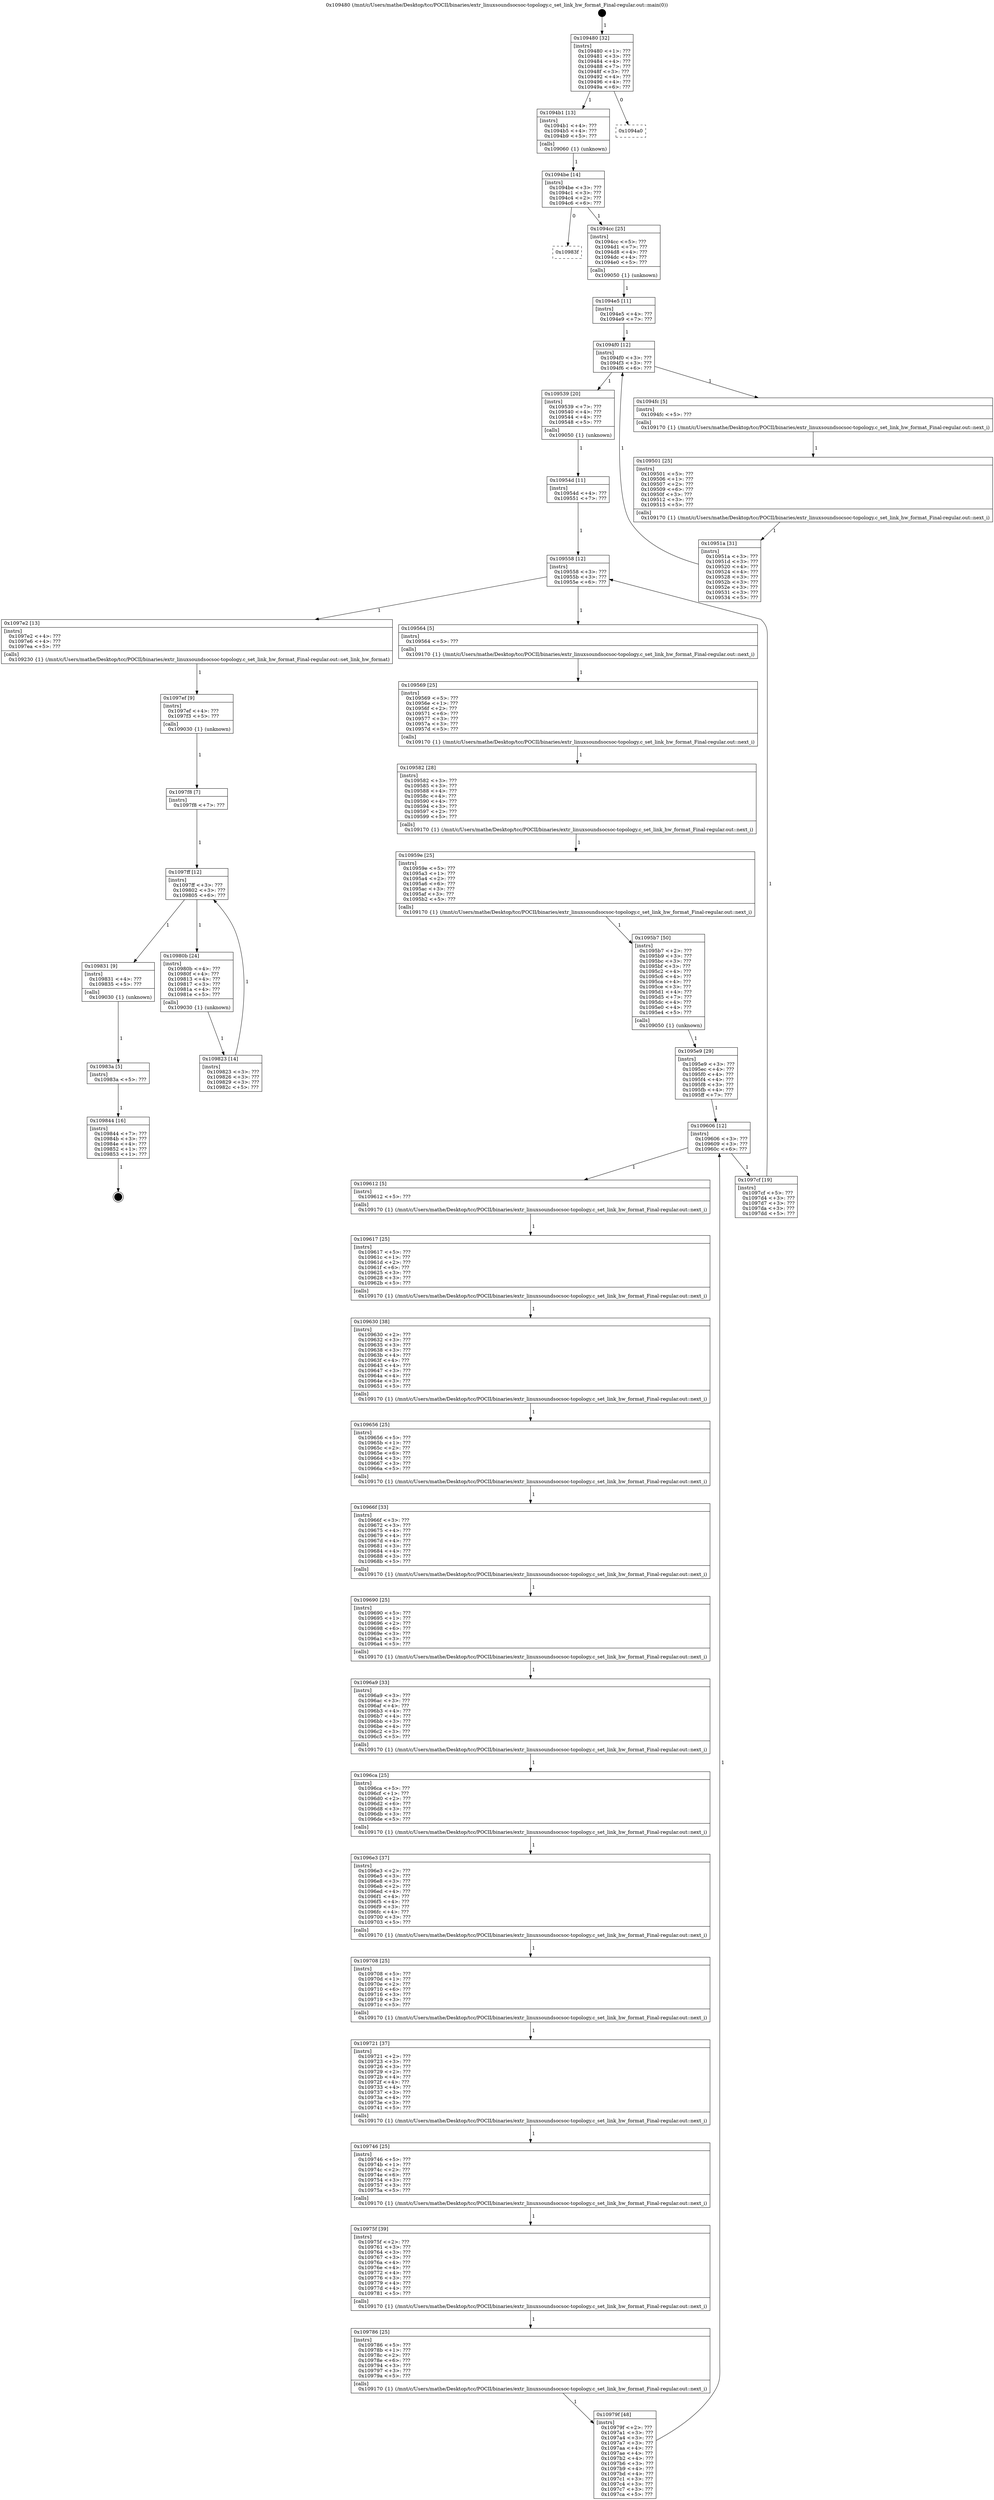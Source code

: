 digraph "0x109480" {
  label = "0x109480 (/mnt/c/Users/mathe/Desktop/tcc/POCII/binaries/extr_linuxsoundsocsoc-topology.c_set_link_hw_format_Final-regular.out::main(0))"
  labelloc = "t"
  node[shape=record]

  Entry [label="",width=0.3,height=0.3,shape=circle,fillcolor=black,style=filled]
  "0x109480" [label="{
     0x109480 [32]\l
     | [instrs]\l
     &nbsp;&nbsp;0x109480 \<+1\>: ???\l
     &nbsp;&nbsp;0x109481 \<+3\>: ???\l
     &nbsp;&nbsp;0x109484 \<+4\>: ???\l
     &nbsp;&nbsp;0x109488 \<+7\>: ???\l
     &nbsp;&nbsp;0x10948f \<+3\>: ???\l
     &nbsp;&nbsp;0x109492 \<+4\>: ???\l
     &nbsp;&nbsp;0x109496 \<+4\>: ???\l
     &nbsp;&nbsp;0x10949a \<+6\>: ???\l
  }"]
  "0x1094b1" [label="{
     0x1094b1 [13]\l
     | [instrs]\l
     &nbsp;&nbsp;0x1094b1 \<+4\>: ???\l
     &nbsp;&nbsp;0x1094b5 \<+4\>: ???\l
     &nbsp;&nbsp;0x1094b9 \<+5\>: ???\l
     | [calls]\l
     &nbsp;&nbsp;0x109060 \{1\} (unknown)\l
  }"]
  "0x1094a0" [label="{
     0x1094a0\l
  }", style=dashed]
  "0x1094be" [label="{
     0x1094be [14]\l
     | [instrs]\l
     &nbsp;&nbsp;0x1094be \<+3\>: ???\l
     &nbsp;&nbsp;0x1094c1 \<+3\>: ???\l
     &nbsp;&nbsp;0x1094c4 \<+2\>: ???\l
     &nbsp;&nbsp;0x1094c6 \<+6\>: ???\l
  }"]
  "0x10983f" [label="{
     0x10983f\l
  }", style=dashed]
  "0x1094cc" [label="{
     0x1094cc [25]\l
     | [instrs]\l
     &nbsp;&nbsp;0x1094cc \<+5\>: ???\l
     &nbsp;&nbsp;0x1094d1 \<+7\>: ???\l
     &nbsp;&nbsp;0x1094d8 \<+4\>: ???\l
     &nbsp;&nbsp;0x1094dc \<+4\>: ???\l
     &nbsp;&nbsp;0x1094e0 \<+5\>: ???\l
     | [calls]\l
     &nbsp;&nbsp;0x109050 \{1\} (unknown)\l
  }"]
  Exit [label="",width=0.3,height=0.3,shape=circle,fillcolor=black,style=filled,peripheries=2]
  "0x1094f0" [label="{
     0x1094f0 [12]\l
     | [instrs]\l
     &nbsp;&nbsp;0x1094f0 \<+3\>: ???\l
     &nbsp;&nbsp;0x1094f3 \<+3\>: ???\l
     &nbsp;&nbsp;0x1094f6 \<+6\>: ???\l
  }"]
  "0x109539" [label="{
     0x109539 [20]\l
     | [instrs]\l
     &nbsp;&nbsp;0x109539 \<+7\>: ???\l
     &nbsp;&nbsp;0x109540 \<+4\>: ???\l
     &nbsp;&nbsp;0x109544 \<+4\>: ???\l
     &nbsp;&nbsp;0x109548 \<+5\>: ???\l
     | [calls]\l
     &nbsp;&nbsp;0x109050 \{1\} (unknown)\l
  }"]
  "0x1094fc" [label="{
     0x1094fc [5]\l
     | [instrs]\l
     &nbsp;&nbsp;0x1094fc \<+5\>: ???\l
     | [calls]\l
     &nbsp;&nbsp;0x109170 \{1\} (/mnt/c/Users/mathe/Desktop/tcc/POCII/binaries/extr_linuxsoundsocsoc-topology.c_set_link_hw_format_Final-regular.out::next_i)\l
  }"]
  "0x109501" [label="{
     0x109501 [25]\l
     | [instrs]\l
     &nbsp;&nbsp;0x109501 \<+5\>: ???\l
     &nbsp;&nbsp;0x109506 \<+1\>: ???\l
     &nbsp;&nbsp;0x109507 \<+2\>: ???\l
     &nbsp;&nbsp;0x109509 \<+6\>: ???\l
     &nbsp;&nbsp;0x10950f \<+3\>: ???\l
     &nbsp;&nbsp;0x109512 \<+3\>: ???\l
     &nbsp;&nbsp;0x109515 \<+5\>: ???\l
     | [calls]\l
     &nbsp;&nbsp;0x109170 \{1\} (/mnt/c/Users/mathe/Desktop/tcc/POCII/binaries/extr_linuxsoundsocsoc-topology.c_set_link_hw_format_Final-regular.out::next_i)\l
  }"]
  "0x10951a" [label="{
     0x10951a [31]\l
     | [instrs]\l
     &nbsp;&nbsp;0x10951a \<+3\>: ???\l
     &nbsp;&nbsp;0x10951d \<+3\>: ???\l
     &nbsp;&nbsp;0x109520 \<+4\>: ???\l
     &nbsp;&nbsp;0x109524 \<+4\>: ???\l
     &nbsp;&nbsp;0x109528 \<+3\>: ???\l
     &nbsp;&nbsp;0x10952b \<+3\>: ???\l
     &nbsp;&nbsp;0x10952e \<+3\>: ???\l
     &nbsp;&nbsp;0x109531 \<+3\>: ???\l
     &nbsp;&nbsp;0x109534 \<+5\>: ???\l
  }"]
  "0x1094e5" [label="{
     0x1094e5 [11]\l
     | [instrs]\l
     &nbsp;&nbsp;0x1094e5 \<+4\>: ???\l
     &nbsp;&nbsp;0x1094e9 \<+7\>: ???\l
  }"]
  "0x109558" [label="{
     0x109558 [12]\l
     | [instrs]\l
     &nbsp;&nbsp;0x109558 \<+3\>: ???\l
     &nbsp;&nbsp;0x10955b \<+3\>: ???\l
     &nbsp;&nbsp;0x10955e \<+6\>: ???\l
  }"]
  "0x1097e2" [label="{
     0x1097e2 [13]\l
     | [instrs]\l
     &nbsp;&nbsp;0x1097e2 \<+4\>: ???\l
     &nbsp;&nbsp;0x1097e6 \<+4\>: ???\l
     &nbsp;&nbsp;0x1097ea \<+5\>: ???\l
     | [calls]\l
     &nbsp;&nbsp;0x109230 \{1\} (/mnt/c/Users/mathe/Desktop/tcc/POCII/binaries/extr_linuxsoundsocsoc-topology.c_set_link_hw_format_Final-regular.out::set_link_hw_format)\l
  }"]
  "0x109564" [label="{
     0x109564 [5]\l
     | [instrs]\l
     &nbsp;&nbsp;0x109564 \<+5\>: ???\l
     | [calls]\l
     &nbsp;&nbsp;0x109170 \{1\} (/mnt/c/Users/mathe/Desktop/tcc/POCII/binaries/extr_linuxsoundsocsoc-topology.c_set_link_hw_format_Final-regular.out::next_i)\l
  }"]
  "0x109569" [label="{
     0x109569 [25]\l
     | [instrs]\l
     &nbsp;&nbsp;0x109569 \<+5\>: ???\l
     &nbsp;&nbsp;0x10956e \<+1\>: ???\l
     &nbsp;&nbsp;0x10956f \<+2\>: ???\l
     &nbsp;&nbsp;0x109571 \<+6\>: ???\l
     &nbsp;&nbsp;0x109577 \<+3\>: ???\l
     &nbsp;&nbsp;0x10957a \<+3\>: ???\l
     &nbsp;&nbsp;0x10957d \<+5\>: ???\l
     | [calls]\l
     &nbsp;&nbsp;0x109170 \{1\} (/mnt/c/Users/mathe/Desktop/tcc/POCII/binaries/extr_linuxsoundsocsoc-topology.c_set_link_hw_format_Final-regular.out::next_i)\l
  }"]
  "0x109582" [label="{
     0x109582 [28]\l
     | [instrs]\l
     &nbsp;&nbsp;0x109582 \<+3\>: ???\l
     &nbsp;&nbsp;0x109585 \<+3\>: ???\l
     &nbsp;&nbsp;0x109588 \<+4\>: ???\l
     &nbsp;&nbsp;0x10958c \<+4\>: ???\l
     &nbsp;&nbsp;0x109590 \<+4\>: ???\l
     &nbsp;&nbsp;0x109594 \<+3\>: ???\l
     &nbsp;&nbsp;0x109597 \<+2\>: ???\l
     &nbsp;&nbsp;0x109599 \<+5\>: ???\l
     | [calls]\l
     &nbsp;&nbsp;0x109170 \{1\} (/mnt/c/Users/mathe/Desktop/tcc/POCII/binaries/extr_linuxsoundsocsoc-topology.c_set_link_hw_format_Final-regular.out::next_i)\l
  }"]
  "0x10959e" [label="{
     0x10959e [25]\l
     | [instrs]\l
     &nbsp;&nbsp;0x10959e \<+5\>: ???\l
     &nbsp;&nbsp;0x1095a3 \<+1\>: ???\l
     &nbsp;&nbsp;0x1095a4 \<+2\>: ???\l
     &nbsp;&nbsp;0x1095a6 \<+6\>: ???\l
     &nbsp;&nbsp;0x1095ac \<+3\>: ???\l
     &nbsp;&nbsp;0x1095af \<+3\>: ???\l
     &nbsp;&nbsp;0x1095b2 \<+5\>: ???\l
     | [calls]\l
     &nbsp;&nbsp;0x109170 \{1\} (/mnt/c/Users/mathe/Desktop/tcc/POCII/binaries/extr_linuxsoundsocsoc-topology.c_set_link_hw_format_Final-regular.out::next_i)\l
  }"]
  "0x1095b7" [label="{
     0x1095b7 [50]\l
     | [instrs]\l
     &nbsp;&nbsp;0x1095b7 \<+2\>: ???\l
     &nbsp;&nbsp;0x1095b9 \<+3\>: ???\l
     &nbsp;&nbsp;0x1095bc \<+3\>: ???\l
     &nbsp;&nbsp;0x1095bf \<+3\>: ???\l
     &nbsp;&nbsp;0x1095c2 \<+4\>: ???\l
     &nbsp;&nbsp;0x1095c6 \<+4\>: ???\l
     &nbsp;&nbsp;0x1095ca \<+4\>: ???\l
     &nbsp;&nbsp;0x1095ce \<+3\>: ???\l
     &nbsp;&nbsp;0x1095d1 \<+4\>: ???\l
     &nbsp;&nbsp;0x1095d5 \<+7\>: ???\l
     &nbsp;&nbsp;0x1095dc \<+4\>: ???\l
     &nbsp;&nbsp;0x1095e0 \<+4\>: ???\l
     &nbsp;&nbsp;0x1095e4 \<+5\>: ???\l
     | [calls]\l
     &nbsp;&nbsp;0x109050 \{1\} (unknown)\l
  }"]
  "0x109606" [label="{
     0x109606 [12]\l
     | [instrs]\l
     &nbsp;&nbsp;0x109606 \<+3\>: ???\l
     &nbsp;&nbsp;0x109609 \<+3\>: ???\l
     &nbsp;&nbsp;0x10960c \<+6\>: ???\l
  }"]
  "0x1097cf" [label="{
     0x1097cf [19]\l
     | [instrs]\l
     &nbsp;&nbsp;0x1097cf \<+5\>: ???\l
     &nbsp;&nbsp;0x1097d4 \<+3\>: ???\l
     &nbsp;&nbsp;0x1097d7 \<+3\>: ???\l
     &nbsp;&nbsp;0x1097da \<+3\>: ???\l
     &nbsp;&nbsp;0x1097dd \<+5\>: ???\l
  }"]
  "0x109612" [label="{
     0x109612 [5]\l
     | [instrs]\l
     &nbsp;&nbsp;0x109612 \<+5\>: ???\l
     | [calls]\l
     &nbsp;&nbsp;0x109170 \{1\} (/mnt/c/Users/mathe/Desktop/tcc/POCII/binaries/extr_linuxsoundsocsoc-topology.c_set_link_hw_format_Final-regular.out::next_i)\l
  }"]
  "0x109617" [label="{
     0x109617 [25]\l
     | [instrs]\l
     &nbsp;&nbsp;0x109617 \<+5\>: ???\l
     &nbsp;&nbsp;0x10961c \<+1\>: ???\l
     &nbsp;&nbsp;0x10961d \<+2\>: ???\l
     &nbsp;&nbsp;0x10961f \<+6\>: ???\l
     &nbsp;&nbsp;0x109625 \<+3\>: ???\l
     &nbsp;&nbsp;0x109628 \<+3\>: ???\l
     &nbsp;&nbsp;0x10962b \<+5\>: ???\l
     | [calls]\l
     &nbsp;&nbsp;0x109170 \{1\} (/mnt/c/Users/mathe/Desktop/tcc/POCII/binaries/extr_linuxsoundsocsoc-topology.c_set_link_hw_format_Final-regular.out::next_i)\l
  }"]
  "0x109630" [label="{
     0x109630 [38]\l
     | [instrs]\l
     &nbsp;&nbsp;0x109630 \<+2\>: ???\l
     &nbsp;&nbsp;0x109632 \<+3\>: ???\l
     &nbsp;&nbsp;0x109635 \<+3\>: ???\l
     &nbsp;&nbsp;0x109638 \<+3\>: ???\l
     &nbsp;&nbsp;0x10963b \<+4\>: ???\l
     &nbsp;&nbsp;0x10963f \<+4\>: ???\l
     &nbsp;&nbsp;0x109643 \<+4\>: ???\l
     &nbsp;&nbsp;0x109647 \<+3\>: ???\l
     &nbsp;&nbsp;0x10964a \<+4\>: ???\l
     &nbsp;&nbsp;0x10964e \<+3\>: ???\l
     &nbsp;&nbsp;0x109651 \<+5\>: ???\l
     | [calls]\l
     &nbsp;&nbsp;0x109170 \{1\} (/mnt/c/Users/mathe/Desktop/tcc/POCII/binaries/extr_linuxsoundsocsoc-topology.c_set_link_hw_format_Final-regular.out::next_i)\l
  }"]
  "0x109656" [label="{
     0x109656 [25]\l
     | [instrs]\l
     &nbsp;&nbsp;0x109656 \<+5\>: ???\l
     &nbsp;&nbsp;0x10965b \<+1\>: ???\l
     &nbsp;&nbsp;0x10965c \<+2\>: ???\l
     &nbsp;&nbsp;0x10965e \<+6\>: ???\l
     &nbsp;&nbsp;0x109664 \<+3\>: ???\l
     &nbsp;&nbsp;0x109667 \<+3\>: ???\l
     &nbsp;&nbsp;0x10966a \<+5\>: ???\l
     | [calls]\l
     &nbsp;&nbsp;0x109170 \{1\} (/mnt/c/Users/mathe/Desktop/tcc/POCII/binaries/extr_linuxsoundsocsoc-topology.c_set_link_hw_format_Final-regular.out::next_i)\l
  }"]
  "0x10966f" [label="{
     0x10966f [33]\l
     | [instrs]\l
     &nbsp;&nbsp;0x10966f \<+3\>: ???\l
     &nbsp;&nbsp;0x109672 \<+3\>: ???\l
     &nbsp;&nbsp;0x109675 \<+4\>: ???\l
     &nbsp;&nbsp;0x109679 \<+4\>: ???\l
     &nbsp;&nbsp;0x10967d \<+4\>: ???\l
     &nbsp;&nbsp;0x109681 \<+3\>: ???\l
     &nbsp;&nbsp;0x109684 \<+4\>: ???\l
     &nbsp;&nbsp;0x109688 \<+3\>: ???\l
     &nbsp;&nbsp;0x10968b \<+5\>: ???\l
     | [calls]\l
     &nbsp;&nbsp;0x109170 \{1\} (/mnt/c/Users/mathe/Desktop/tcc/POCII/binaries/extr_linuxsoundsocsoc-topology.c_set_link_hw_format_Final-regular.out::next_i)\l
  }"]
  "0x109690" [label="{
     0x109690 [25]\l
     | [instrs]\l
     &nbsp;&nbsp;0x109690 \<+5\>: ???\l
     &nbsp;&nbsp;0x109695 \<+1\>: ???\l
     &nbsp;&nbsp;0x109696 \<+2\>: ???\l
     &nbsp;&nbsp;0x109698 \<+6\>: ???\l
     &nbsp;&nbsp;0x10969e \<+3\>: ???\l
     &nbsp;&nbsp;0x1096a1 \<+3\>: ???\l
     &nbsp;&nbsp;0x1096a4 \<+5\>: ???\l
     | [calls]\l
     &nbsp;&nbsp;0x109170 \{1\} (/mnt/c/Users/mathe/Desktop/tcc/POCII/binaries/extr_linuxsoundsocsoc-topology.c_set_link_hw_format_Final-regular.out::next_i)\l
  }"]
  "0x1096a9" [label="{
     0x1096a9 [33]\l
     | [instrs]\l
     &nbsp;&nbsp;0x1096a9 \<+3\>: ???\l
     &nbsp;&nbsp;0x1096ac \<+3\>: ???\l
     &nbsp;&nbsp;0x1096af \<+4\>: ???\l
     &nbsp;&nbsp;0x1096b3 \<+4\>: ???\l
     &nbsp;&nbsp;0x1096b7 \<+4\>: ???\l
     &nbsp;&nbsp;0x1096bb \<+3\>: ???\l
     &nbsp;&nbsp;0x1096be \<+4\>: ???\l
     &nbsp;&nbsp;0x1096c2 \<+3\>: ???\l
     &nbsp;&nbsp;0x1096c5 \<+5\>: ???\l
     | [calls]\l
     &nbsp;&nbsp;0x109170 \{1\} (/mnt/c/Users/mathe/Desktop/tcc/POCII/binaries/extr_linuxsoundsocsoc-topology.c_set_link_hw_format_Final-regular.out::next_i)\l
  }"]
  "0x1096ca" [label="{
     0x1096ca [25]\l
     | [instrs]\l
     &nbsp;&nbsp;0x1096ca \<+5\>: ???\l
     &nbsp;&nbsp;0x1096cf \<+1\>: ???\l
     &nbsp;&nbsp;0x1096d0 \<+2\>: ???\l
     &nbsp;&nbsp;0x1096d2 \<+6\>: ???\l
     &nbsp;&nbsp;0x1096d8 \<+3\>: ???\l
     &nbsp;&nbsp;0x1096db \<+3\>: ???\l
     &nbsp;&nbsp;0x1096de \<+5\>: ???\l
     | [calls]\l
     &nbsp;&nbsp;0x109170 \{1\} (/mnt/c/Users/mathe/Desktop/tcc/POCII/binaries/extr_linuxsoundsocsoc-topology.c_set_link_hw_format_Final-regular.out::next_i)\l
  }"]
  "0x1096e3" [label="{
     0x1096e3 [37]\l
     | [instrs]\l
     &nbsp;&nbsp;0x1096e3 \<+2\>: ???\l
     &nbsp;&nbsp;0x1096e5 \<+3\>: ???\l
     &nbsp;&nbsp;0x1096e8 \<+3\>: ???\l
     &nbsp;&nbsp;0x1096eb \<+2\>: ???\l
     &nbsp;&nbsp;0x1096ed \<+4\>: ???\l
     &nbsp;&nbsp;0x1096f1 \<+4\>: ???\l
     &nbsp;&nbsp;0x1096f5 \<+4\>: ???\l
     &nbsp;&nbsp;0x1096f9 \<+3\>: ???\l
     &nbsp;&nbsp;0x1096fc \<+4\>: ???\l
     &nbsp;&nbsp;0x109700 \<+3\>: ???\l
     &nbsp;&nbsp;0x109703 \<+5\>: ???\l
     | [calls]\l
     &nbsp;&nbsp;0x109170 \{1\} (/mnt/c/Users/mathe/Desktop/tcc/POCII/binaries/extr_linuxsoundsocsoc-topology.c_set_link_hw_format_Final-regular.out::next_i)\l
  }"]
  "0x109708" [label="{
     0x109708 [25]\l
     | [instrs]\l
     &nbsp;&nbsp;0x109708 \<+5\>: ???\l
     &nbsp;&nbsp;0x10970d \<+1\>: ???\l
     &nbsp;&nbsp;0x10970e \<+2\>: ???\l
     &nbsp;&nbsp;0x109710 \<+6\>: ???\l
     &nbsp;&nbsp;0x109716 \<+3\>: ???\l
     &nbsp;&nbsp;0x109719 \<+3\>: ???\l
     &nbsp;&nbsp;0x10971c \<+5\>: ???\l
     | [calls]\l
     &nbsp;&nbsp;0x109170 \{1\} (/mnt/c/Users/mathe/Desktop/tcc/POCII/binaries/extr_linuxsoundsocsoc-topology.c_set_link_hw_format_Final-regular.out::next_i)\l
  }"]
  "0x109721" [label="{
     0x109721 [37]\l
     | [instrs]\l
     &nbsp;&nbsp;0x109721 \<+2\>: ???\l
     &nbsp;&nbsp;0x109723 \<+3\>: ???\l
     &nbsp;&nbsp;0x109726 \<+3\>: ???\l
     &nbsp;&nbsp;0x109729 \<+2\>: ???\l
     &nbsp;&nbsp;0x10972b \<+4\>: ???\l
     &nbsp;&nbsp;0x10972f \<+4\>: ???\l
     &nbsp;&nbsp;0x109733 \<+4\>: ???\l
     &nbsp;&nbsp;0x109737 \<+3\>: ???\l
     &nbsp;&nbsp;0x10973a \<+4\>: ???\l
     &nbsp;&nbsp;0x10973e \<+3\>: ???\l
     &nbsp;&nbsp;0x109741 \<+5\>: ???\l
     | [calls]\l
     &nbsp;&nbsp;0x109170 \{1\} (/mnt/c/Users/mathe/Desktop/tcc/POCII/binaries/extr_linuxsoundsocsoc-topology.c_set_link_hw_format_Final-regular.out::next_i)\l
  }"]
  "0x109746" [label="{
     0x109746 [25]\l
     | [instrs]\l
     &nbsp;&nbsp;0x109746 \<+5\>: ???\l
     &nbsp;&nbsp;0x10974b \<+1\>: ???\l
     &nbsp;&nbsp;0x10974c \<+2\>: ???\l
     &nbsp;&nbsp;0x10974e \<+6\>: ???\l
     &nbsp;&nbsp;0x109754 \<+3\>: ???\l
     &nbsp;&nbsp;0x109757 \<+3\>: ???\l
     &nbsp;&nbsp;0x10975a \<+5\>: ???\l
     | [calls]\l
     &nbsp;&nbsp;0x109170 \{1\} (/mnt/c/Users/mathe/Desktop/tcc/POCII/binaries/extr_linuxsoundsocsoc-topology.c_set_link_hw_format_Final-regular.out::next_i)\l
  }"]
  "0x10975f" [label="{
     0x10975f [39]\l
     | [instrs]\l
     &nbsp;&nbsp;0x10975f \<+2\>: ???\l
     &nbsp;&nbsp;0x109761 \<+3\>: ???\l
     &nbsp;&nbsp;0x109764 \<+3\>: ???\l
     &nbsp;&nbsp;0x109767 \<+3\>: ???\l
     &nbsp;&nbsp;0x10976a \<+4\>: ???\l
     &nbsp;&nbsp;0x10976e \<+4\>: ???\l
     &nbsp;&nbsp;0x109772 \<+4\>: ???\l
     &nbsp;&nbsp;0x109776 \<+3\>: ???\l
     &nbsp;&nbsp;0x109779 \<+4\>: ???\l
     &nbsp;&nbsp;0x10977d \<+4\>: ???\l
     &nbsp;&nbsp;0x109781 \<+5\>: ???\l
     | [calls]\l
     &nbsp;&nbsp;0x109170 \{1\} (/mnt/c/Users/mathe/Desktop/tcc/POCII/binaries/extr_linuxsoundsocsoc-topology.c_set_link_hw_format_Final-regular.out::next_i)\l
  }"]
  "0x109786" [label="{
     0x109786 [25]\l
     | [instrs]\l
     &nbsp;&nbsp;0x109786 \<+5\>: ???\l
     &nbsp;&nbsp;0x10978b \<+1\>: ???\l
     &nbsp;&nbsp;0x10978c \<+2\>: ???\l
     &nbsp;&nbsp;0x10978e \<+6\>: ???\l
     &nbsp;&nbsp;0x109794 \<+3\>: ???\l
     &nbsp;&nbsp;0x109797 \<+3\>: ???\l
     &nbsp;&nbsp;0x10979a \<+5\>: ???\l
     | [calls]\l
     &nbsp;&nbsp;0x109170 \{1\} (/mnt/c/Users/mathe/Desktop/tcc/POCII/binaries/extr_linuxsoundsocsoc-topology.c_set_link_hw_format_Final-regular.out::next_i)\l
  }"]
  "0x10979f" [label="{
     0x10979f [48]\l
     | [instrs]\l
     &nbsp;&nbsp;0x10979f \<+2\>: ???\l
     &nbsp;&nbsp;0x1097a1 \<+3\>: ???\l
     &nbsp;&nbsp;0x1097a4 \<+3\>: ???\l
     &nbsp;&nbsp;0x1097a7 \<+3\>: ???\l
     &nbsp;&nbsp;0x1097aa \<+4\>: ???\l
     &nbsp;&nbsp;0x1097ae \<+4\>: ???\l
     &nbsp;&nbsp;0x1097b2 \<+4\>: ???\l
     &nbsp;&nbsp;0x1097b6 \<+3\>: ???\l
     &nbsp;&nbsp;0x1097b9 \<+4\>: ???\l
     &nbsp;&nbsp;0x1097bd \<+4\>: ???\l
     &nbsp;&nbsp;0x1097c1 \<+3\>: ???\l
     &nbsp;&nbsp;0x1097c4 \<+3\>: ???\l
     &nbsp;&nbsp;0x1097c7 \<+3\>: ???\l
     &nbsp;&nbsp;0x1097ca \<+5\>: ???\l
  }"]
  "0x1095e9" [label="{
     0x1095e9 [29]\l
     | [instrs]\l
     &nbsp;&nbsp;0x1095e9 \<+3\>: ???\l
     &nbsp;&nbsp;0x1095ec \<+4\>: ???\l
     &nbsp;&nbsp;0x1095f0 \<+4\>: ???\l
     &nbsp;&nbsp;0x1095f4 \<+4\>: ???\l
     &nbsp;&nbsp;0x1095f8 \<+3\>: ???\l
     &nbsp;&nbsp;0x1095fb \<+4\>: ???\l
     &nbsp;&nbsp;0x1095ff \<+7\>: ???\l
  }"]
  "0x109844" [label="{
     0x109844 [16]\l
     | [instrs]\l
     &nbsp;&nbsp;0x109844 \<+7\>: ???\l
     &nbsp;&nbsp;0x10984b \<+3\>: ???\l
     &nbsp;&nbsp;0x10984e \<+4\>: ???\l
     &nbsp;&nbsp;0x109852 \<+1\>: ???\l
     &nbsp;&nbsp;0x109853 \<+1\>: ???\l
  }"]
  "0x10954d" [label="{
     0x10954d [11]\l
     | [instrs]\l
     &nbsp;&nbsp;0x10954d \<+4\>: ???\l
     &nbsp;&nbsp;0x109551 \<+7\>: ???\l
  }"]
  "0x1097ef" [label="{
     0x1097ef [9]\l
     | [instrs]\l
     &nbsp;&nbsp;0x1097ef \<+4\>: ???\l
     &nbsp;&nbsp;0x1097f3 \<+5\>: ???\l
     | [calls]\l
     &nbsp;&nbsp;0x109030 \{1\} (unknown)\l
  }"]
  "0x1097ff" [label="{
     0x1097ff [12]\l
     | [instrs]\l
     &nbsp;&nbsp;0x1097ff \<+3\>: ???\l
     &nbsp;&nbsp;0x109802 \<+3\>: ???\l
     &nbsp;&nbsp;0x109805 \<+6\>: ???\l
  }"]
  "0x109831" [label="{
     0x109831 [9]\l
     | [instrs]\l
     &nbsp;&nbsp;0x109831 \<+4\>: ???\l
     &nbsp;&nbsp;0x109835 \<+5\>: ???\l
     | [calls]\l
     &nbsp;&nbsp;0x109030 \{1\} (unknown)\l
  }"]
  "0x10980b" [label="{
     0x10980b [24]\l
     | [instrs]\l
     &nbsp;&nbsp;0x10980b \<+4\>: ???\l
     &nbsp;&nbsp;0x10980f \<+4\>: ???\l
     &nbsp;&nbsp;0x109813 \<+4\>: ???\l
     &nbsp;&nbsp;0x109817 \<+3\>: ???\l
     &nbsp;&nbsp;0x10981a \<+4\>: ???\l
     &nbsp;&nbsp;0x10981e \<+5\>: ???\l
     | [calls]\l
     &nbsp;&nbsp;0x109030 \{1\} (unknown)\l
  }"]
  "0x109823" [label="{
     0x109823 [14]\l
     | [instrs]\l
     &nbsp;&nbsp;0x109823 \<+3\>: ???\l
     &nbsp;&nbsp;0x109826 \<+3\>: ???\l
     &nbsp;&nbsp;0x109829 \<+3\>: ???\l
     &nbsp;&nbsp;0x10982c \<+5\>: ???\l
  }"]
  "0x1097f8" [label="{
     0x1097f8 [7]\l
     | [instrs]\l
     &nbsp;&nbsp;0x1097f8 \<+7\>: ???\l
  }"]
  "0x10983a" [label="{
     0x10983a [5]\l
     | [instrs]\l
     &nbsp;&nbsp;0x10983a \<+5\>: ???\l
  }"]
  Entry -> "0x109480" [label=" 1"]
  "0x109480" -> "0x1094b1" [label=" 1"]
  "0x109480" -> "0x1094a0" [label=" 0"]
  "0x1094b1" -> "0x1094be" [label=" 1"]
  "0x1094be" -> "0x10983f" [label=" 0"]
  "0x1094be" -> "0x1094cc" [label=" 1"]
  "0x109844" -> Exit [label=" 1"]
  "0x1094cc" -> "0x1094e5" [label=" 1"]
  "0x1094f0" -> "0x109539" [label=" 1"]
  "0x1094f0" -> "0x1094fc" [label=" 1"]
  "0x1094fc" -> "0x109501" [label=" 1"]
  "0x109501" -> "0x10951a" [label=" 1"]
  "0x1094e5" -> "0x1094f0" [label=" 1"]
  "0x10951a" -> "0x1094f0" [label=" 1"]
  "0x109539" -> "0x10954d" [label=" 1"]
  "0x109558" -> "0x1097e2" [label=" 1"]
  "0x109558" -> "0x109564" [label=" 1"]
  "0x109564" -> "0x109569" [label=" 1"]
  "0x109569" -> "0x109582" [label=" 1"]
  "0x109582" -> "0x10959e" [label=" 1"]
  "0x10959e" -> "0x1095b7" [label=" 1"]
  "0x1095b7" -> "0x1095e9" [label=" 1"]
  "0x109606" -> "0x1097cf" [label=" 1"]
  "0x109606" -> "0x109612" [label=" 1"]
  "0x109612" -> "0x109617" [label=" 1"]
  "0x109617" -> "0x109630" [label=" 1"]
  "0x109630" -> "0x109656" [label=" 1"]
  "0x109656" -> "0x10966f" [label=" 1"]
  "0x10966f" -> "0x109690" [label=" 1"]
  "0x109690" -> "0x1096a9" [label=" 1"]
  "0x1096a9" -> "0x1096ca" [label=" 1"]
  "0x1096ca" -> "0x1096e3" [label=" 1"]
  "0x1096e3" -> "0x109708" [label=" 1"]
  "0x109708" -> "0x109721" [label=" 1"]
  "0x109721" -> "0x109746" [label=" 1"]
  "0x109746" -> "0x10975f" [label=" 1"]
  "0x10975f" -> "0x109786" [label=" 1"]
  "0x109786" -> "0x10979f" [label=" 1"]
  "0x1095e9" -> "0x109606" [label=" 1"]
  "0x10979f" -> "0x109606" [label=" 1"]
  "0x10983a" -> "0x109844" [label=" 1"]
  "0x10954d" -> "0x109558" [label=" 1"]
  "0x1097cf" -> "0x109558" [label=" 1"]
  "0x1097e2" -> "0x1097ef" [label=" 1"]
  "0x1097ef" -> "0x1097f8" [label=" 1"]
  "0x1097ff" -> "0x109831" [label=" 1"]
  "0x1097ff" -> "0x10980b" [label=" 1"]
  "0x10980b" -> "0x109823" [label=" 1"]
  "0x1097f8" -> "0x1097ff" [label=" 1"]
  "0x109823" -> "0x1097ff" [label=" 1"]
  "0x109831" -> "0x10983a" [label=" 1"]
}

